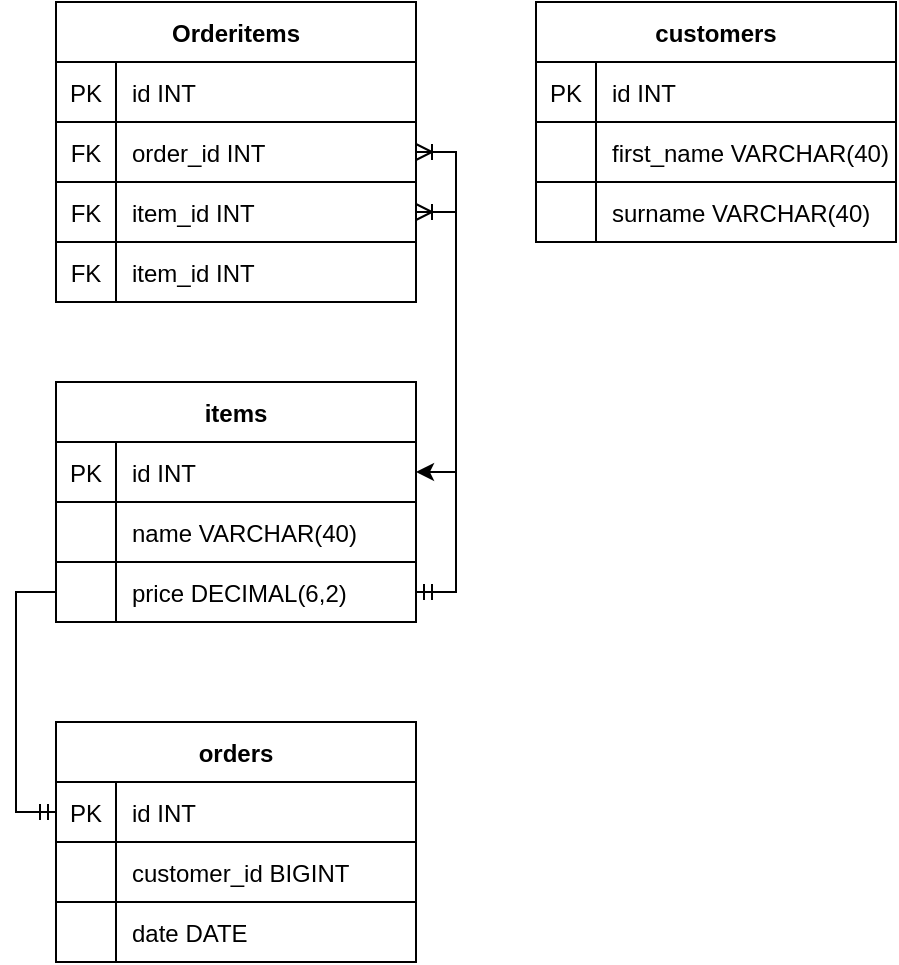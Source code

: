<mxfile version="20.2.0" type="device"><diagram id="Yvl3PqvsgbUPV3FI933e" name="Page-1"><mxGraphModel dx="1422" dy="794" grid="1" gridSize="10" guides="1" tooltips="1" connect="1" arrows="1" fold="1" page="1" pageScale="1" pageWidth="850" pageHeight="1100" background="#ffffff" math="0" shadow="0"><root><mxCell id="0"/><mxCell id="1" parent="0"/><mxCell id="zZ8plh7UOUiJTeGgCFz2-1" value="Orderitems" style="shape=table;startSize=30;container=1;collapsible=1;childLayout=tableLayout;fixedRows=1;rowLines=1;fontStyle=1;align=center;resizeLast=1;resizeLastRow=0;" vertex="1" parent="1"><mxGeometry x="80" y="160" width="180" height="150" as="geometry"/></mxCell><mxCell id="zZ8plh7UOUiJTeGgCFz2-2" value="" style="shape=tableRow;horizontal=0;startSize=0;swimlaneHead=0;swimlaneBody=0;fillColor=none;collapsible=0;dropTarget=0;points=[[0,0.5],[1,0.5]];portConstraint=eastwest;top=0;left=0;right=0;bottom=1;" vertex="1" parent="zZ8plh7UOUiJTeGgCFz2-1"><mxGeometry y="30" width="180" height="30" as="geometry"/></mxCell><mxCell id="zZ8plh7UOUiJTeGgCFz2-3" value="PK" style="shape=partialRectangle;connectable=0;fillColor=none;top=0;left=0;bottom=0;right=0;fontStyle=0;overflow=hidden;" vertex="1" parent="zZ8plh7UOUiJTeGgCFz2-2"><mxGeometry width="30" height="30" as="geometry"><mxRectangle width="30" height="30" as="alternateBounds"/></mxGeometry></mxCell><mxCell id="zZ8plh7UOUiJTeGgCFz2-4" value="id INT" style="shape=partialRectangle;connectable=0;fillColor=none;top=0;left=0;bottom=0;right=0;align=left;spacingLeft=6;fontStyle=0;overflow=hidden;" vertex="1" parent="zZ8plh7UOUiJTeGgCFz2-2"><mxGeometry x="30" width="150" height="30" as="geometry"><mxRectangle width="150" height="30" as="alternateBounds"/></mxGeometry></mxCell><mxCell id="zZ8plh7UOUiJTeGgCFz2-5" value="" style="shape=tableRow;horizontal=0;startSize=0;swimlaneHead=0;swimlaneBody=0;fillColor=none;collapsible=0;dropTarget=0;points=[[0,0.5],[1,0.5]];portConstraint=eastwest;top=0;left=0;right=0;bottom=0;" vertex="1" parent="zZ8plh7UOUiJTeGgCFz2-1"><mxGeometry y="60" width="180" height="30" as="geometry"/></mxCell><mxCell id="zZ8plh7UOUiJTeGgCFz2-6" value="FK" style="shape=partialRectangle;connectable=0;fillColor=none;top=0;left=0;bottom=0;right=0;editable=1;overflow=hidden;" vertex="1" parent="zZ8plh7UOUiJTeGgCFz2-5"><mxGeometry width="30" height="30" as="geometry"><mxRectangle width="30" height="30" as="alternateBounds"/></mxGeometry></mxCell><mxCell id="zZ8plh7UOUiJTeGgCFz2-7" value="order_id INT" style="shape=partialRectangle;connectable=0;fillColor=none;top=0;left=0;bottom=0;right=0;align=left;spacingLeft=6;overflow=hidden;" vertex="1" parent="zZ8plh7UOUiJTeGgCFz2-5"><mxGeometry x="30" width="150" height="30" as="geometry"><mxRectangle width="150" height="30" as="alternateBounds"/></mxGeometry></mxCell><mxCell id="zZ8plh7UOUiJTeGgCFz2-44" value="" style="shape=tableRow;horizontal=0;startSize=0;swimlaneHead=0;swimlaneBody=0;fillColor=none;collapsible=0;dropTarget=0;points=[[0,0.5],[1,0.5]];portConstraint=eastwest;top=0;left=0;right=0;bottom=0;" vertex="1" parent="zZ8plh7UOUiJTeGgCFz2-1"><mxGeometry y="90" width="180" height="30" as="geometry"/></mxCell><mxCell id="zZ8plh7UOUiJTeGgCFz2-45" value="FK" style="shape=partialRectangle;connectable=0;fillColor=none;top=0;left=0;bottom=0;right=0;editable=1;overflow=hidden;" vertex="1" parent="zZ8plh7UOUiJTeGgCFz2-44"><mxGeometry width="30" height="30" as="geometry"><mxRectangle width="30" height="30" as="alternateBounds"/></mxGeometry></mxCell><mxCell id="zZ8plh7UOUiJTeGgCFz2-46" value="item_id INT" style="shape=partialRectangle;connectable=0;fillColor=none;top=0;left=0;bottom=0;right=0;align=left;spacingLeft=6;overflow=hidden;" vertex="1" parent="zZ8plh7UOUiJTeGgCFz2-44"><mxGeometry x="30" width="150" height="30" as="geometry"><mxRectangle width="150" height="30" as="alternateBounds"/></mxGeometry></mxCell><mxCell id="zZ8plh7UOUiJTeGgCFz2-8" value="" style="shape=tableRow;horizontal=0;startSize=0;swimlaneHead=0;swimlaneBody=0;fillColor=none;collapsible=0;dropTarget=0;points=[[0,0.5],[1,0.5]];portConstraint=eastwest;top=0;left=0;right=0;bottom=0;" vertex="1" parent="zZ8plh7UOUiJTeGgCFz2-1"><mxGeometry y="120" width="180" height="30" as="geometry"/></mxCell><mxCell id="zZ8plh7UOUiJTeGgCFz2-9" value="FK" style="shape=partialRectangle;connectable=0;fillColor=none;top=0;left=0;bottom=0;right=0;editable=1;overflow=hidden;" vertex="1" parent="zZ8plh7UOUiJTeGgCFz2-8"><mxGeometry width="30" height="30" as="geometry"><mxRectangle width="30" height="30" as="alternateBounds"/></mxGeometry></mxCell><mxCell id="zZ8plh7UOUiJTeGgCFz2-10" value="item_id INT" style="shape=partialRectangle;connectable=0;fillColor=none;top=0;left=0;bottom=0;right=0;align=left;spacingLeft=6;overflow=hidden;" vertex="1" parent="zZ8plh7UOUiJTeGgCFz2-8"><mxGeometry x="30" width="150" height="30" as="geometry"><mxRectangle width="150" height="30" as="alternateBounds"/></mxGeometry></mxCell><mxCell id="zZ8plh7UOUiJTeGgCFz2-14" value="items" style="shape=table;startSize=30;container=1;collapsible=1;childLayout=tableLayout;fixedRows=1;rowLines=1;fontStyle=1;align=center;resizeLast=1;resizeLastRow=0;" vertex="1" parent="1"><mxGeometry x="80" y="350" width="180" height="120" as="geometry"/></mxCell><mxCell id="zZ8plh7UOUiJTeGgCFz2-15" value="" style="shape=tableRow;horizontal=0;startSize=0;swimlaneHead=0;swimlaneBody=0;fillColor=none;collapsible=0;dropTarget=0;points=[[0,0.5],[1,0.5]];portConstraint=eastwest;top=0;left=0;right=0;bottom=1;" vertex="1" parent="zZ8plh7UOUiJTeGgCFz2-14"><mxGeometry y="30" width="180" height="30" as="geometry"/></mxCell><mxCell id="zZ8plh7UOUiJTeGgCFz2-16" value="PK" style="shape=partialRectangle;connectable=0;fillColor=none;top=0;left=0;bottom=0;right=0;fontStyle=0;overflow=hidden;" vertex="1" parent="zZ8plh7UOUiJTeGgCFz2-15"><mxGeometry width="30" height="30" as="geometry"><mxRectangle width="30" height="30" as="alternateBounds"/></mxGeometry></mxCell><mxCell id="zZ8plh7UOUiJTeGgCFz2-17" value="id INT" style="shape=partialRectangle;connectable=0;fillColor=none;top=0;left=0;bottom=0;right=0;align=left;spacingLeft=6;fontStyle=0;overflow=hidden;" vertex="1" parent="zZ8plh7UOUiJTeGgCFz2-15"><mxGeometry x="30" width="150" height="30" as="geometry"><mxRectangle width="150" height="30" as="alternateBounds"/></mxGeometry></mxCell><mxCell id="zZ8plh7UOUiJTeGgCFz2-18" value="" style="shape=tableRow;horizontal=0;startSize=0;swimlaneHead=0;swimlaneBody=0;fillColor=none;collapsible=0;dropTarget=0;points=[[0,0.5],[1,0.5]];portConstraint=eastwest;top=0;left=0;right=0;bottom=0;" vertex="1" parent="zZ8plh7UOUiJTeGgCFz2-14"><mxGeometry y="60" width="180" height="30" as="geometry"/></mxCell><mxCell id="zZ8plh7UOUiJTeGgCFz2-19" value="" style="shape=partialRectangle;connectable=0;fillColor=none;top=0;left=0;bottom=0;right=0;editable=1;overflow=hidden;" vertex="1" parent="zZ8plh7UOUiJTeGgCFz2-18"><mxGeometry width="30" height="30" as="geometry"><mxRectangle width="30" height="30" as="alternateBounds"/></mxGeometry></mxCell><mxCell id="zZ8plh7UOUiJTeGgCFz2-20" value="name VARCHAR(40)" style="shape=partialRectangle;connectable=0;fillColor=none;top=0;left=0;bottom=0;right=0;align=left;spacingLeft=6;overflow=hidden;" vertex="1" parent="zZ8plh7UOUiJTeGgCFz2-18"><mxGeometry x="30" width="150" height="30" as="geometry"><mxRectangle width="150" height="30" as="alternateBounds"/></mxGeometry></mxCell><mxCell id="zZ8plh7UOUiJTeGgCFz2-21" value="" style="shape=tableRow;horizontal=0;startSize=0;swimlaneHead=0;swimlaneBody=0;fillColor=none;collapsible=0;dropTarget=0;points=[[0,0.5],[1,0.5]];portConstraint=eastwest;top=0;left=0;right=0;bottom=0;" vertex="1" parent="zZ8plh7UOUiJTeGgCFz2-14"><mxGeometry y="90" width="180" height="30" as="geometry"/></mxCell><mxCell id="zZ8plh7UOUiJTeGgCFz2-22" value="" style="shape=partialRectangle;connectable=0;fillColor=none;top=0;left=0;bottom=0;right=0;editable=1;overflow=hidden;" vertex="1" parent="zZ8plh7UOUiJTeGgCFz2-21"><mxGeometry width="30" height="30" as="geometry"><mxRectangle width="30" height="30" as="alternateBounds"/></mxGeometry></mxCell><mxCell id="zZ8plh7UOUiJTeGgCFz2-23" value="price DECIMAL(6,2)" style="shape=partialRectangle;connectable=0;fillColor=none;top=0;left=0;bottom=0;right=0;align=left;spacingLeft=6;overflow=hidden;" vertex="1" parent="zZ8plh7UOUiJTeGgCFz2-21"><mxGeometry x="30" width="150" height="30" as="geometry"><mxRectangle width="150" height="30" as="alternateBounds"/></mxGeometry></mxCell><mxCell id="zZ8plh7UOUiJTeGgCFz2-24" value="orders" style="shape=table;startSize=30;container=1;collapsible=1;childLayout=tableLayout;fixedRows=1;rowLines=1;fontStyle=1;align=center;resizeLast=1;resizeLastRow=0;" vertex="1" parent="1"><mxGeometry x="80" y="520" width="180" height="120" as="geometry"/></mxCell><mxCell id="zZ8plh7UOUiJTeGgCFz2-25" value="" style="shape=tableRow;horizontal=0;startSize=0;swimlaneHead=0;swimlaneBody=0;fillColor=none;collapsible=0;dropTarget=0;points=[[0,0.5],[1,0.5]];portConstraint=eastwest;top=0;left=0;right=0;bottom=1;" vertex="1" parent="zZ8plh7UOUiJTeGgCFz2-24"><mxGeometry y="30" width="180" height="30" as="geometry"/></mxCell><mxCell id="zZ8plh7UOUiJTeGgCFz2-26" value="PK" style="shape=partialRectangle;connectable=0;fillColor=none;top=0;left=0;bottom=0;right=0;fontStyle=0;overflow=hidden;" vertex="1" parent="zZ8plh7UOUiJTeGgCFz2-25"><mxGeometry width="30" height="30" as="geometry"><mxRectangle width="30" height="30" as="alternateBounds"/></mxGeometry></mxCell><mxCell id="zZ8plh7UOUiJTeGgCFz2-27" value="id INT" style="shape=partialRectangle;connectable=0;fillColor=none;top=0;left=0;bottom=0;right=0;align=left;spacingLeft=6;fontStyle=0;overflow=hidden;" vertex="1" parent="zZ8plh7UOUiJTeGgCFz2-25"><mxGeometry x="30" width="150" height="30" as="geometry"><mxRectangle width="150" height="30" as="alternateBounds"/></mxGeometry></mxCell><mxCell id="zZ8plh7UOUiJTeGgCFz2-28" value="" style="shape=tableRow;horizontal=0;startSize=0;swimlaneHead=0;swimlaneBody=0;fillColor=none;collapsible=0;dropTarget=0;points=[[0,0.5],[1,0.5]];portConstraint=eastwest;top=0;left=0;right=0;bottom=0;" vertex="1" parent="zZ8plh7UOUiJTeGgCFz2-24"><mxGeometry y="60" width="180" height="30" as="geometry"/></mxCell><mxCell id="zZ8plh7UOUiJTeGgCFz2-29" value="" style="shape=partialRectangle;connectable=0;fillColor=none;top=0;left=0;bottom=0;right=0;editable=1;overflow=hidden;" vertex="1" parent="zZ8plh7UOUiJTeGgCFz2-28"><mxGeometry width="30" height="30" as="geometry"><mxRectangle width="30" height="30" as="alternateBounds"/></mxGeometry></mxCell><mxCell id="zZ8plh7UOUiJTeGgCFz2-30" value="customer_id BIGINT" style="shape=partialRectangle;connectable=0;fillColor=none;top=0;left=0;bottom=0;right=0;align=left;spacingLeft=6;overflow=hidden;" vertex="1" parent="zZ8plh7UOUiJTeGgCFz2-28"><mxGeometry x="30" width="150" height="30" as="geometry"><mxRectangle width="150" height="30" as="alternateBounds"/></mxGeometry></mxCell><mxCell id="zZ8plh7UOUiJTeGgCFz2-31" value="" style="shape=tableRow;horizontal=0;startSize=0;swimlaneHead=0;swimlaneBody=0;fillColor=none;collapsible=0;dropTarget=0;points=[[0,0.5],[1,0.5]];portConstraint=eastwest;top=0;left=0;right=0;bottom=0;" vertex="1" parent="zZ8plh7UOUiJTeGgCFz2-24"><mxGeometry y="90" width="180" height="30" as="geometry"/></mxCell><mxCell id="zZ8plh7UOUiJTeGgCFz2-32" value="" style="shape=partialRectangle;connectable=0;fillColor=none;top=0;left=0;bottom=0;right=0;editable=1;overflow=hidden;" vertex="1" parent="zZ8plh7UOUiJTeGgCFz2-31"><mxGeometry width="30" height="30" as="geometry"><mxRectangle width="30" height="30" as="alternateBounds"/></mxGeometry></mxCell><mxCell id="zZ8plh7UOUiJTeGgCFz2-33" value="date DATE" style="shape=partialRectangle;connectable=0;fillColor=none;top=0;left=0;bottom=0;right=0;align=left;spacingLeft=6;overflow=hidden;" vertex="1" parent="zZ8plh7UOUiJTeGgCFz2-31"><mxGeometry x="30" width="150" height="30" as="geometry"><mxRectangle width="150" height="30" as="alternateBounds"/></mxGeometry></mxCell><mxCell id="zZ8plh7UOUiJTeGgCFz2-34" value="customers" style="shape=table;startSize=30;container=1;collapsible=1;childLayout=tableLayout;fixedRows=1;rowLines=1;fontStyle=1;align=center;resizeLast=1;resizeLastRow=0;" vertex="1" parent="1"><mxGeometry x="320" y="160" width="180" height="120" as="geometry"/></mxCell><mxCell id="zZ8plh7UOUiJTeGgCFz2-35" value="" style="shape=tableRow;horizontal=0;startSize=0;swimlaneHead=0;swimlaneBody=0;fillColor=none;collapsible=0;dropTarget=0;points=[[0,0.5],[1,0.5]];portConstraint=eastwest;top=0;left=0;right=0;bottom=1;" vertex="1" parent="zZ8plh7UOUiJTeGgCFz2-34"><mxGeometry y="30" width="180" height="30" as="geometry"/></mxCell><mxCell id="zZ8plh7UOUiJTeGgCFz2-36" value="PK" style="shape=partialRectangle;connectable=0;fillColor=none;top=0;left=0;bottom=0;right=0;fontStyle=0;overflow=hidden;" vertex="1" parent="zZ8plh7UOUiJTeGgCFz2-35"><mxGeometry width="30" height="30" as="geometry"><mxRectangle width="30" height="30" as="alternateBounds"/></mxGeometry></mxCell><mxCell id="zZ8plh7UOUiJTeGgCFz2-37" value="id INT" style="shape=partialRectangle;connectable=0;fillColor=none;top=0;left=0;bottom=0;right=0;align=left;spacingLeft=6;fontStyle=0;overflow=hidden;" vertex="1" parent="zZ8plh7UOUiJTeGgCFz2-35"><mxGeometry x="30" width="150" height="30" as="geometry"><mxRectangle width="150" height="30" as="alternateBounds"/></mxGeometry></mxCell><mxCell id="zZ8plh7UOUiJTeGgCFz2-38" value="" style="shape=tableRow;horizontal=0;startSize=0;swimlaneHead=0;swimlaneBody=0;fillColor=none;collapsible=0;dropTarget=0;points=[[0,0.5],[1,0.5]];portConstraint=eastwest;top=0;left=0;right=0;bottom=0;" vertex="1" parent="zZ8plh7UOUiJTeGgCFz2-34"><mxGeometry y="60" width="180" height="30" as="geometry"/></mxCell><mxCell id="zZ8plh7UOUiJTeGgCFz2-39" value="" style="shape=partialRectangle;connectable=0;fillColor=none;top=0;left=0;bottom=0;right=0;editable=1;overflow=hidden;" vertex="1" parent="zZ8plh7UOUiJTeGgCFz2-38"><mxGeometry width="30" height="30" as="geometry"><mxRectangle width="30" height="30" as="alternateBounds"/></mxGeometry></mxCell><mxCell id="zZ8plh7UOUiJTeGgCFz2-40" value="first_name VARCHAR(40)" style="shape=partialRectangle;connectable=0;fillColor=none;top=0;left=0;bottom=0;right=0;align=left;spacingLeft=6;overflow=hidden;" vertex="1" parent="zZ8plh7UOUiJTeGgCFz2-38"><mxGeometry x="30" width="150" height="30" as="geometry"><mxRectangle width="150" height="30" as="alternateBounds"/></mxGeometry></mxCell><mxCell id="zZ8plh7UOUiJTeGgCFz2-41" value="" style="shape=tableRow;horizontal=0;startSize=0;swimlaneHead=0;swimlaneBody=0;fillColor=none;collapsible=0;dropTarget=0;points=[[0,0.5],[1,0.5]];portConstraint=eastwest;top=0;left=0;right=0;bottom=0;" vertex="1" parent="zZ8plh7UOUiJTeGgCFz2-34"><mxGeometry y="90" width="180" height="30" as="geometry"/></mxCell><mxCell id="zZ8plh7UOUiJTeGgCFz2-42" value="" style="shape=partialRectangle;connectable=0;fillColor=none;top=0;left=0;bottom=0;right=0;editable=1;overflow=hidden;" vertex="1" parent="zZ8plh7UOUiJTeGgCFz2-41"><mxGeometry width="30" height="30" as="geometry"><mxRectangle width="30" height="30" as="alternateBounds"/></mxGeometry></mxCell><mxCell id="zZ8plh7UOUiJTeGgCFz2-43" value="surname VARCHAR(40)" style="shape=partialRectangle;connectable=0;fillColor=none;top=0;left=0;bottom=0;right=0;align=left;spacingLeft=6;overflow=hidden;" vertex="1" parent="zZ8plh7UOUiJTeGgCFz2-41"><mxGeometry x="30" width="150" height="30" as="geometry"><mxRectangle width="150" height="30" as="alternateBounds"/></mxGeometry></mxCell><mxCell id="zZ8plh7UOUiJTeGgCFz2-47" style="edgeStyle=orthogonalEdgeStyle;rounded=0;orthogonalLoop=1;jettySize=auto;html=1;exitX=1;exitY=0.5;exitDx=0;exitDy=0;entryX=1;entryY=0.5;entryDx=0;entryDy=0;startArrow=ERoneToMany;startFill=0;" edge="1" parent="1" source="zZ8plh7UOUiJTeGgCFz2-44" target="zZ8plh7UOUiJTeGgCFz2-15"><mxGeometry relative="1" as="geometry"/></mxCell><mxCell id="zZ8plh7UOUiJTeGgCFz2-48" style="edgeStyle=orthogonalEdgeStyle;rounded=0;orthogonalLoop=1;jettySize=auto;html=1;exitX=1;exitY=0.5;exitDx=0;exitDy=0;entryX=1;entryY=0.5;entryDx=0;entryDy=0;startArrow=ERoneToMany;startFill=0;endArrow=ERmandOne;endFill=0;" edge="1" parent="1" source="zZ8plh7UOUiJTeGgCFz2-5" target="zZ8plh7UOUiJTeGgCFz2-21"><mxGeometry relative="1" as="geometry"/></mxCell><mxCell id="zZ8plh7UOUiJTeGgCFz2-52" style="edgeStyle=orthogonalEdgeStyle;rounded=0;orthogonalLoop=1;jettySize=auto;html=1;exitX=0;exitY=0.5;exitDx=0;exitDy=0;entryX=0;entryY=0.5;entryDx=0;entryDy=0;startArrow=none;startFill=0;endArrow=ERmandOne;endFill=0;" edge="1" parent="1" source="zZ8plh7UOUiJTeGgCFz2-21" target="zZ8plh7UOUiJTeGgCFz2-25"><mxGeometry relative="1" as="geometry"/></mxCell></root></mxGraphModel></diagram></mxfile>